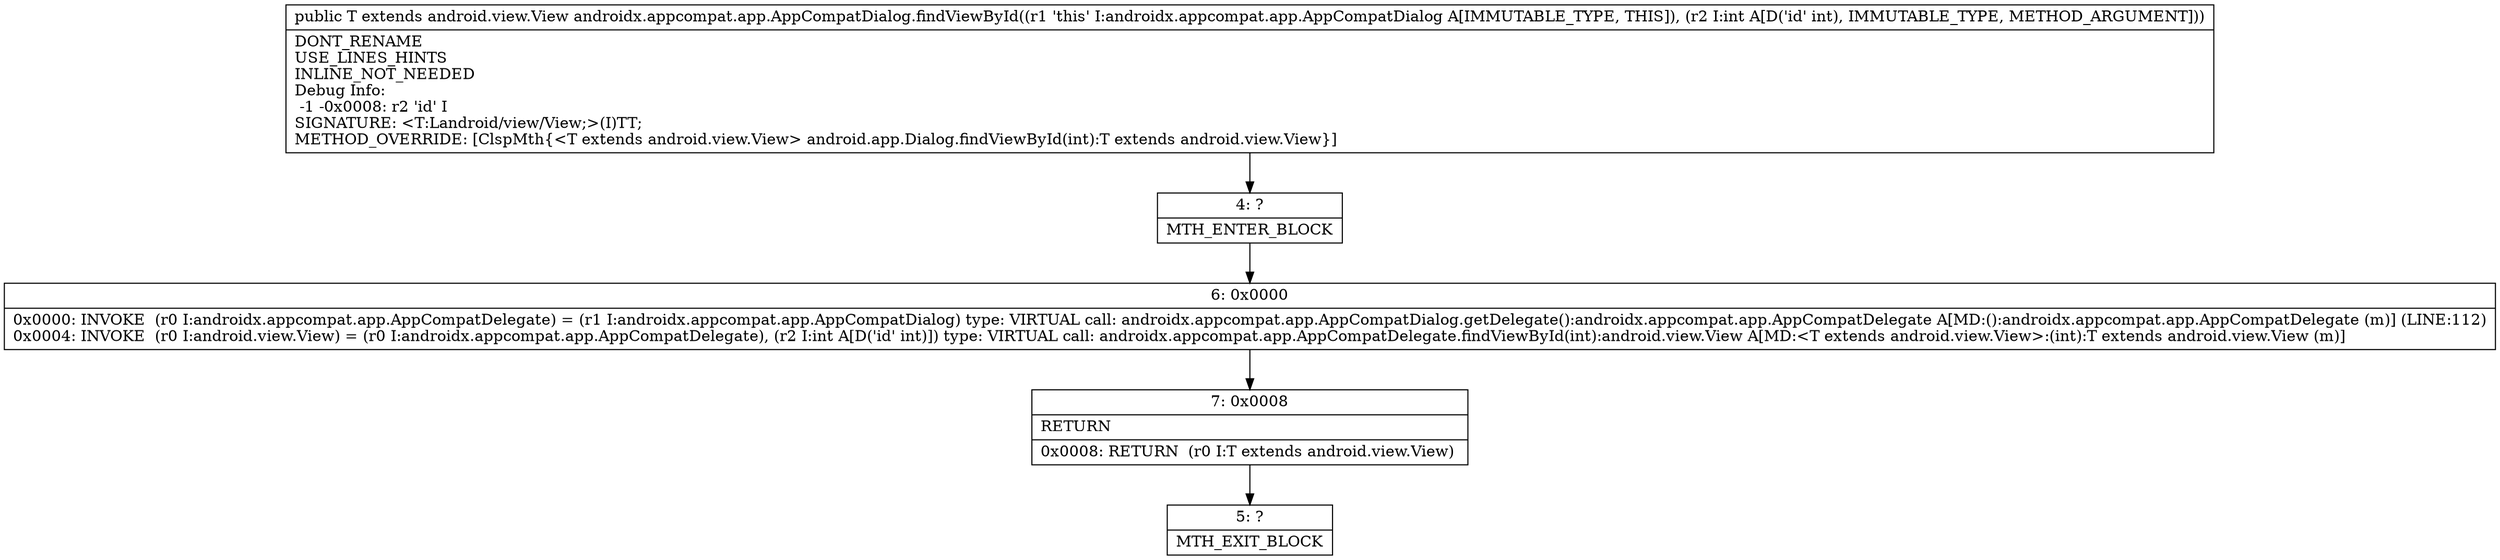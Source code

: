 digraph "CFG forandroidx.appcompat.app.AppCompatDialog.findViewById(I)Landroid\/view\/View;" {
Node_4 [shape=record,label="{4\:\ ?|MTH_ENTER_BLOCK\l}"];
Node_6 [shape=record,label="{6\:\ 0x0000|0x0000: INVOKE  (r0 I:androidx.appcompat.app.AppCompatDelegate) = (r1 I:androidx.appcompat.app.AppCompatDialog) type: VIRTUAL call: androidx.appcompat.app.AppCompatDialog.getDelegate():androidx.appcompat.app.AppCompatDelegate A[MD:():androidx.appcompat.app.AppCompatDelegate (m)] (LINE:112)\l0x0004: INVOKE  (r0 I:android.view.View) = (r0 I:androidx.appcompat.app.AppCompatDelegate), (r2 I:int A[D('id' int)]) type: VIRTUAL call: androidx.appcompat.app.AppCompatDelegate.findViewById(int):android.view.View A[MD:\<T extends android.view.View\>:(int):T extends android.view.View (m)]\l}"];
Node_7 [shape=record,label="{7\:\ 0x0008|RETURN\l|0x0008: RETURN  (r0 I:T extends android.view.View) \l}"];
Node_5 [shape=record,label="{5\:\ ?|MTH_EXIT_BLOCK\l}"];
MethodNode[shape=record,label="{public T extends android.view.View androidx.appcompat.app.AppCompatDialog.findViewById((r1 'this' I:androidx.appcompat.app.AppCompatDialog A[IMMUTABLE_TYPE, THIS]), (r2 I:int A[D('id' int), IMMUTABLE_TYPE, METHOD_ARGUMENT]))  | DONT_RENAME\lUSE_LINES_HINTS\lINLINE_NOT_NEEDED\lDebug Info:\l  \-1 \-0x0008: r2 'id' I\lSIGNATURE: \<T:Landroid\/view\/View;\>(I)TT;\lMETHOD_OVERRIDE: [ClspMth\{\<T extends android.view.View\> android.app.Dialog.findViewById(int):T extends android.view.View\}]\l}"];
MethodNode -> Node_4;Node_4 -> Node_6;
Node_6 -> Node_7;
Node_7 -> Node_5;
}

